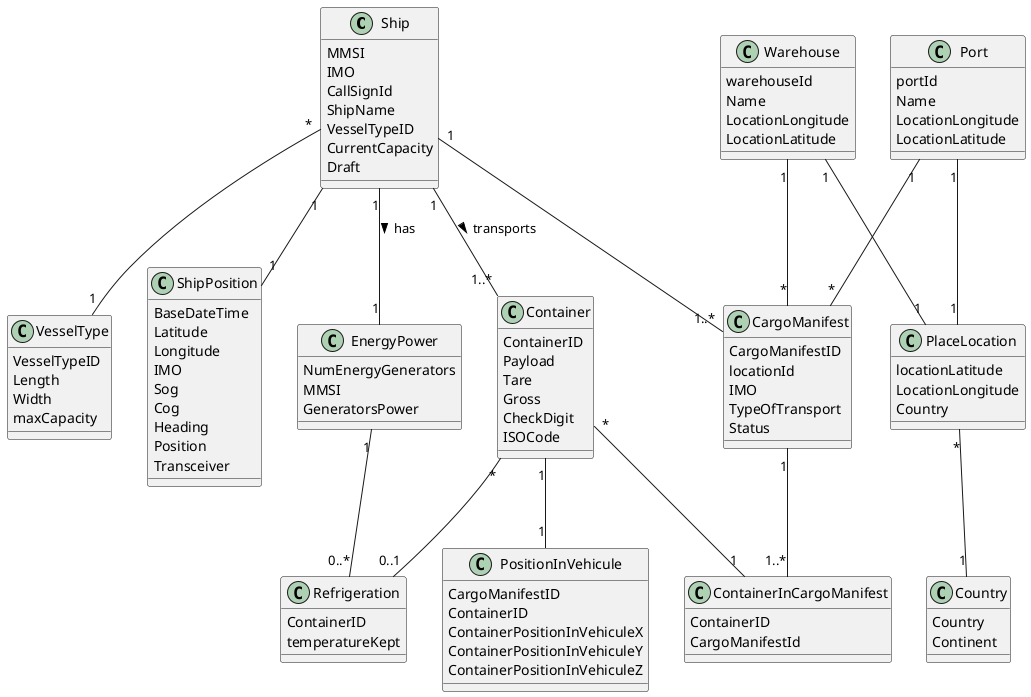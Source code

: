 @startuml
'https://plantuml.com/class-diagram

/'class Company{

}'/

class Ship{
    MMSI
    IMO
    CallSignId
    ShipName
    VesselTypeID
    CurrentCapacity
    Draft
}

class VesselType{
    VesselTypeID
    Length
    Width
    maxCapacity
}

class ShipPosition{
    BaseDateTime
    Latitude
    Longitude
    IMO
    Sog
    Cog
    Heading
    Position
    Transceiver
}

class Container{
    ContainerID
    Payload
    Tare
    Gross
    CheckDigit
    ISOCode
}

class Refrigeration {
    ContainerID
    temperatureKept
}

class EnergyPower{
    NumEnergyGenerators
    MMSI
    GeneratorsPower
}
/'refrigeration state is ambigous'/

/'manifest type(loading, unloading) changes its values'/
class CargoManifest{
    CargoManifestID
    locationId
    IMO
    TypeOfTransport
    Status
}

class PositionInVehicule{
    CargoManifestID
    ContainerID
    ContainerPositionInVehiculeX
    ContainerPositionInVehiculeY
    ContainerPositionInVehiculeZ
}

class Port {
    portId
    Name
    LocationLongitude
    LocationLatitude
}

class Warehouse {
    warehouseId
    Name
    LocationLongitude
    LocationLatitude
}

class Country{
    Country
    Continent
}

class PlaceLocation{
    locationLatitude
    LocationLongitude
    Country
}

class ContainerInCargoManifest{
    ContainerID
    CargoManifestId
}


/'class Truck{
    truckID
}

class Transports{
    truckId FK
    warehouseId FK
}'/




Ship "1" -- "1..*" Container : transports >
Container "1" -- "1" PositionInVehicule
Ship "1" -- "1" ShipPosition
Ship "*" -- "1" VesselType
Ship "1" -- "1..*" CargoManifest
CargoManifest "1" -- "1..*" ContainerInCargoManifest
Container "*" -- "1" ContainerInCargoManifest
/'Truck "1" -- "1..*" CargoManifest'/
/'
Truck "*" -- "1" Container
'/
Port "1" -- "1" PlaceLocation
Warehouse "1" -- "1" PlaceLocation
PlaceLocation "*" -- "1" Country
Port "1" -- "*" CargoManifest
Warehouse "1" -- "*" CargoManifest
/'Relacoes N para N, falta relacao'/
/'
Truck "1..*" -- "1..*" Warehouse
'/
Container "*" -- "0..1" Refrigeration
Ship "1" -- "1" EnergyPower : has >
EnergyPower "1" -- "0..*" Refrigeration

@enduml